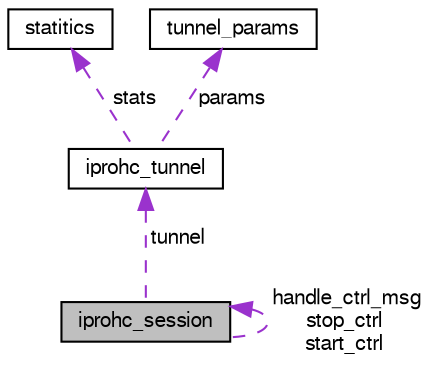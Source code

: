 digraph "iprohc_session"
{
  edge [fontname="FreeSans",fontsize="10",labelfontname="FreeSans",labelfontsize="10"];
  node [fontname="FreeSans",fontsize="10",shape=record];
  Node1 [label="iprohc_session",height=0.2,width=0.4,color="black", fillcolor="grey75", style="filled" fontcolor="black"];
  Node2 -> Node1 [dir="back",color="darkorchid3",fontsize="10",style="dashed",label=" tunnel" ,fontname="FreeSans"];
  Node2 [label="iprohc_tunnel",height=0.2,width=0.4,color="black", fillcolor="white", style="filled",URL="$structiprohc__tunnel.html"];
  Node3 -> Node2 [dir="back",color="darkorchid3",fontsize="10",style="dashed",label=" stats" ,fontname="FreeSans"];
  Node3 [label="statitics",height=0.2,width=0.4,color="black", fillcolor="white", style="filled",URL="$structstatitics.html"];
  Node4 -> Node2 [dir="back",color="darkorchid3",fontsize="10",style="dashed",label=" params" ,fontname="FreeSans"];
  Node4 [label="tunnel_params",height=0.2,width=0.4,color="black", fillcolor="white", style="filled",URL="$structtunnel__params.html"];
  Node1 -> Node1 [dir="back",color="darkorchid3",fontsize="10",style="dashed",label=" handle_ctrl_msg\nstop_ctrl\nstart_ctrl" ,fontname="FreeSans"];
}
